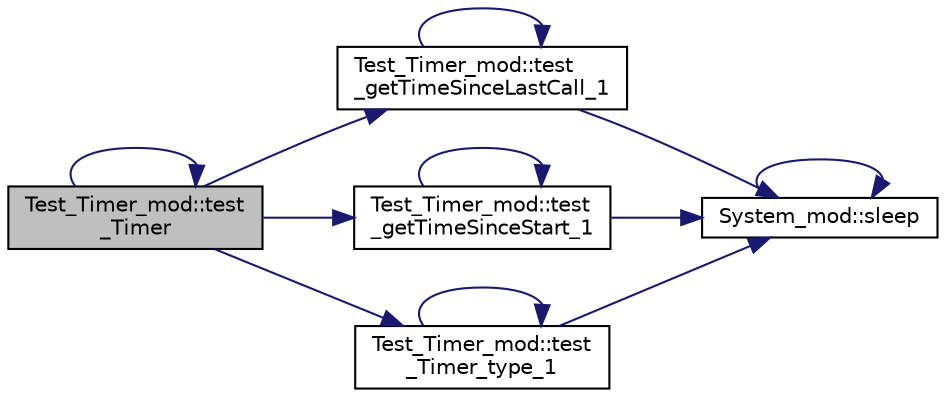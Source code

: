digraph "Test_Timer_mod::test_Timer"
{
 // LATEX_PDF_SIZE
  edge [fontname="Helvetica",fontsize="10",labelfontname="Helvetica",labelfontsize="10"];
  node [fontname="Helvetica",fontsize="10",shape=record];
  rankdir="LR";
  Node1 [label="Test_Timer_mod::test\l_Timer",height=0.2,width=0.4,color="black", fillcolor="grey75", style="filled", fontcolor="black",tooltip=" "];
  Node1 -> Node2 [color="midnightblue",fontsize="10",style="solid",fontname="Helvetica"];
  Node2 [label="Test_Timer_mod::test\l_getTimeSinceLastCall_1",height=0.2,width=0.4,color="black", fillcolor="white", style="filled",URL="$namespaceTest__Timer__mod.html#af9af44ed89eaeb6bfff571d0cc5aa887",tooltip=" "];
  Node2 -> Node3 [color="midnightblue",fontsize="10",style="solid",fontname="Helvetica"];
  Node3 [label="System_mod::sleep",height=0.2,width=0.4,color="black", fillcolor="white", style="filled",URL="$namespaceSystem__mod.html#a60b6010a39f768d6f4717b3be2f397be",tooltip="Sleep for the input number of seconds (real number)."];
  Node3 -> Node3 [color="midnightblue",fontsize="10",style="solid",fontname="Helvetica"];
  Node2 -> Node2 [color="midnightblue",fontsize="10",style="solid",fontname="Helvetica"];
  Node1 -> Node4 [color="midnightblue",fontsize="10",style="solid",fontname="Helvetica"];
  Node4 [label="Test_Timer_mod::test\l_getTimeSinceStart_1",height=0.2,width=0.4,color="black", fillcolor="white", style="filled",URL="$namespaceTest__Timer__mod.html#a731a1be83ee2bc8b2bff4af68a54a934",tooltip=" "];
  Node4 -> Node3 [color="midnightblue",fontsize="10",style="solid",fontname="Helvetica"];
  Node4 -> Node4 [color="midnightblue",fontsize="10",style="solid",fontname="Helvetica"];
  Node1 -> Node1 [color="midnightblue",fontsize="10",style="solid",fontname="Helvetica"];
  Node1 -> Node5 [color="midnightblue",fontsize="10",style="solid",fontname="Helvetica"];
  Node5 [label="Test_Timer_mod::test\l_Timer_type_1",height=0.2,width=0.4,color="black", fillcolor="white", style="filled",URL="$namespaceTest__Timer__mod.html#a4fa804edf2f95806b6e4d50796a41fd5",tooltip=" "];
  Node5 -> Node3 [color="midnightblue",fontsize="10",style="solid",fontname="Helvetica"];
  Node5 -> Node5 [color="midnightblue",fontsize="10",style="solid",fontname="Helvetica"];
}

